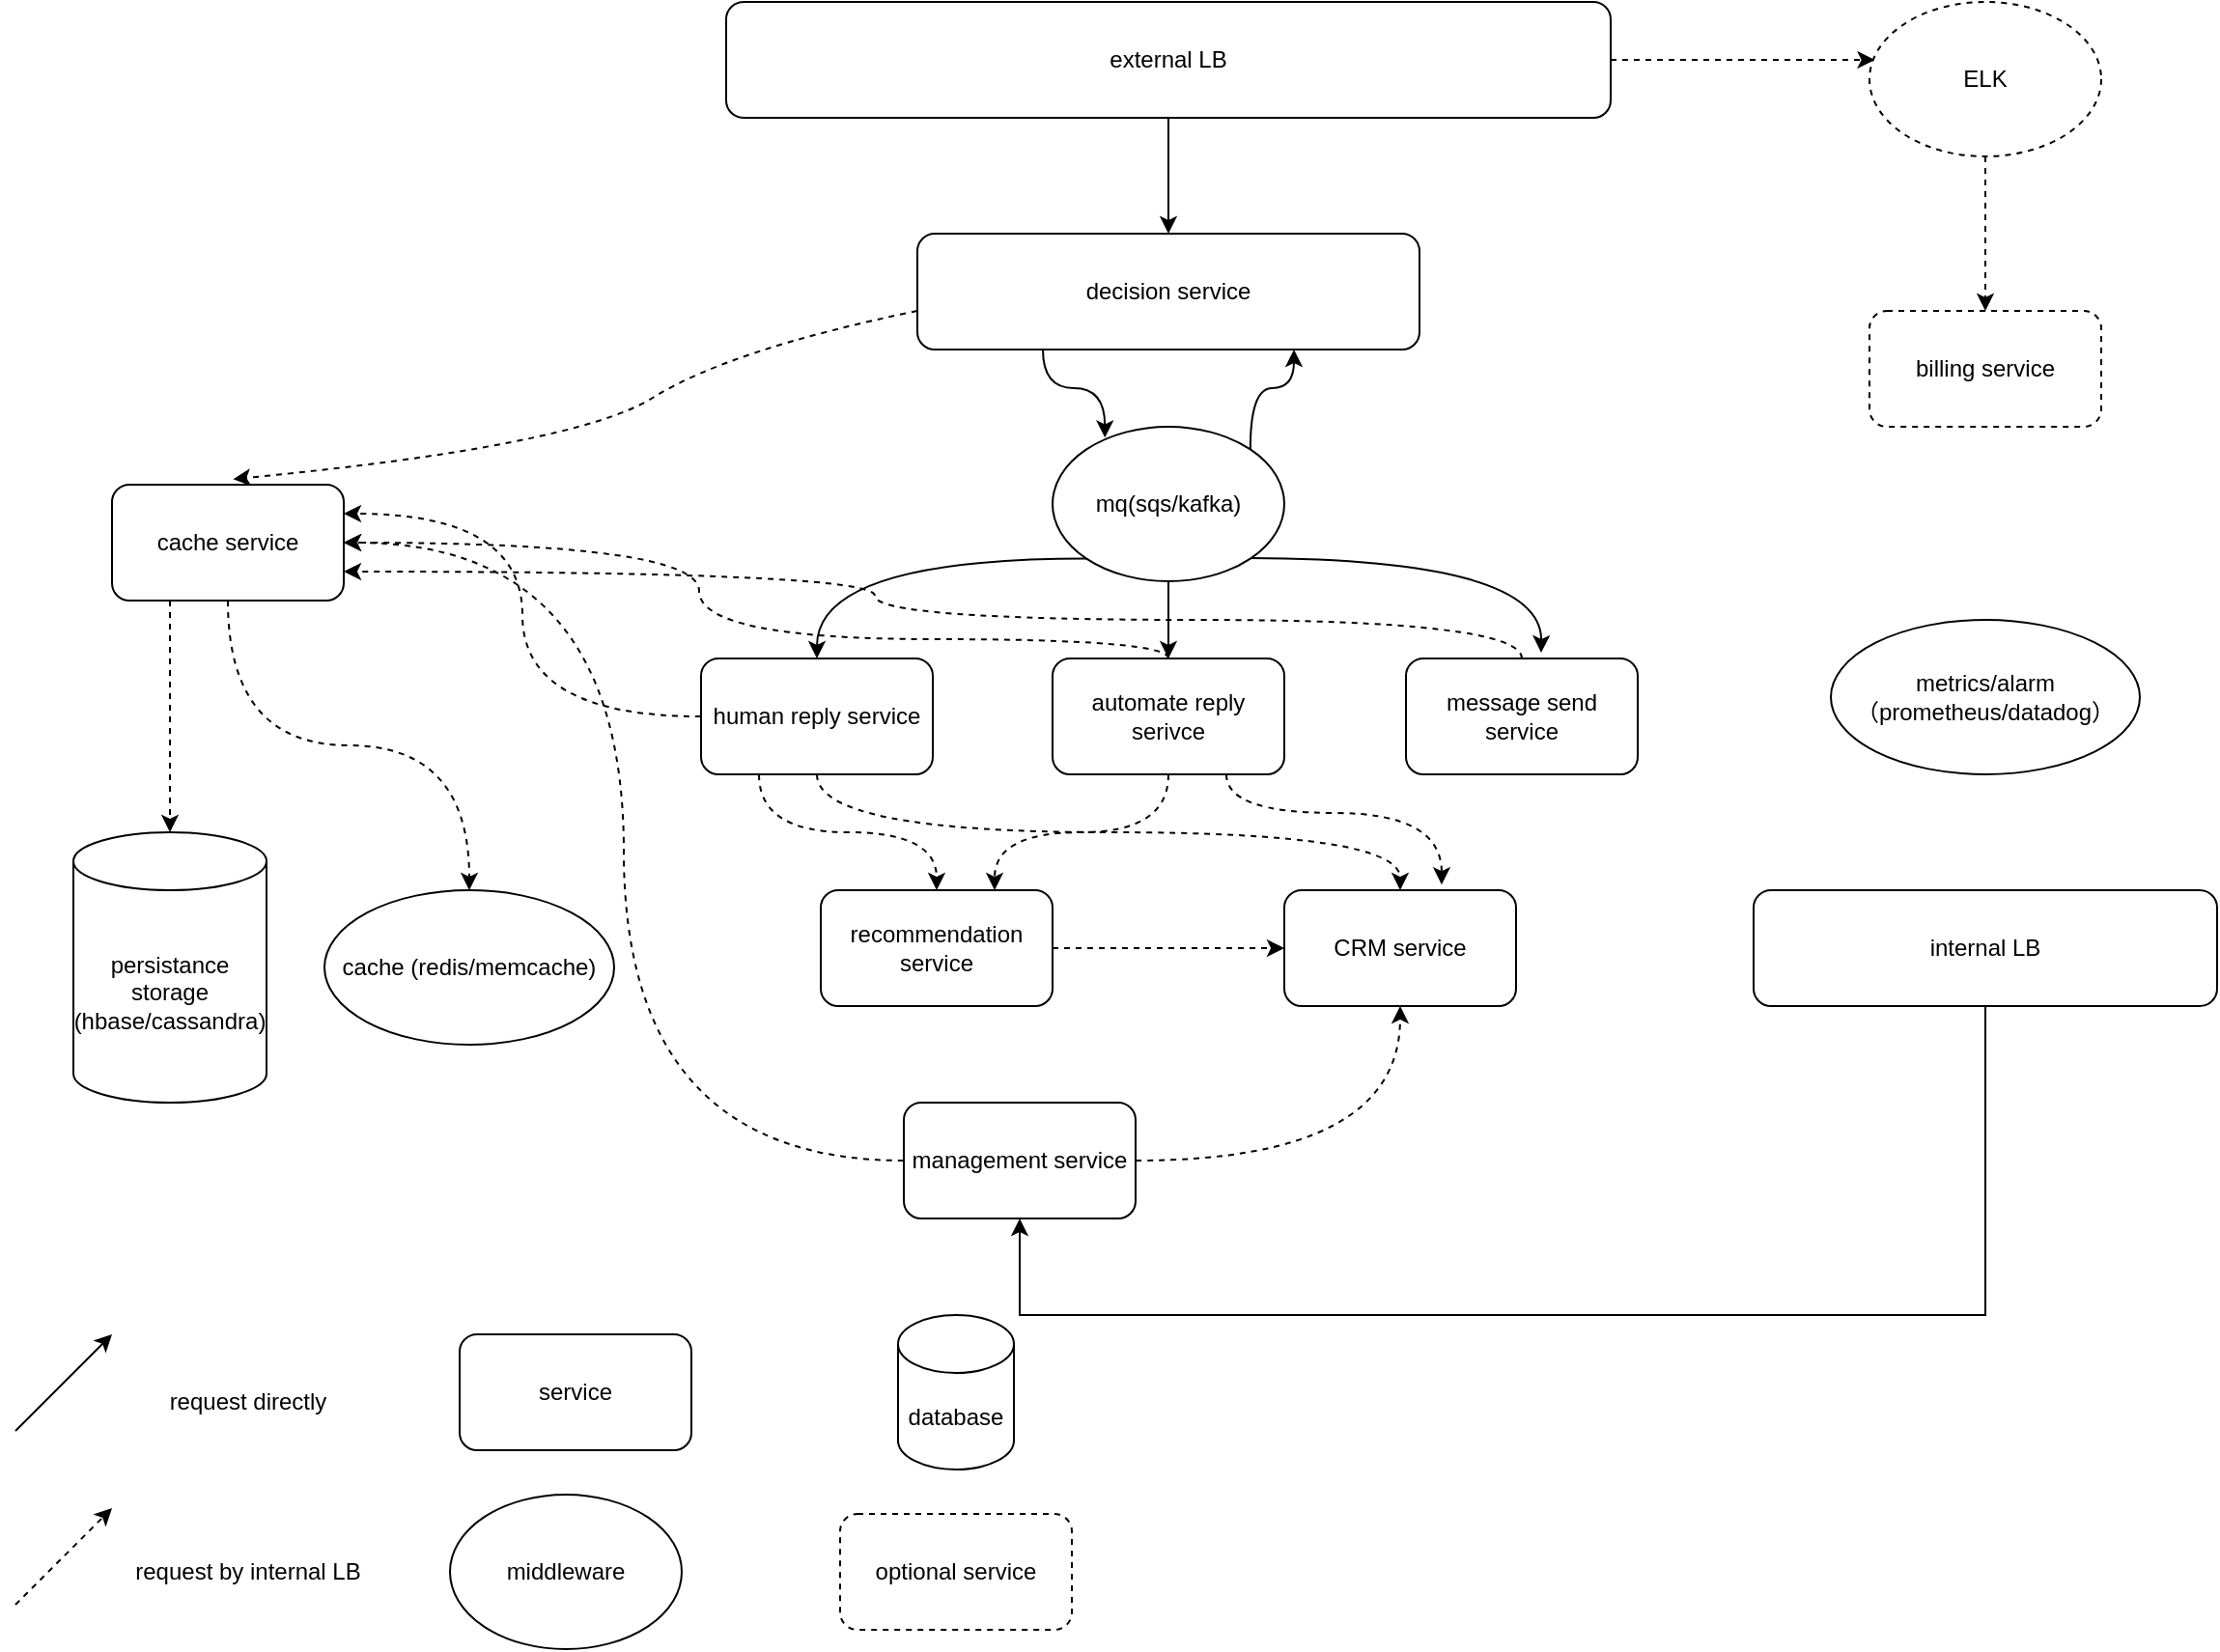 <mxfile version="21.6.9" type="device">
  <diagram name="Page-1" id="ZFUPuEnc7ltLUw2-2TO0">
    <mxGraphModel dx="1735" dy="1005" grid="1" gridSize="10" guides="1" tooltips="1" connect="1" arrows="1" fold="1" page="1" pageScale="1" pageWidth="1200" pageHeight="1920" math="0" shadow="0">
      <root>
        <mxCell id="0" />
        <mxCell id="1" parent="0" />
        <mxCell id="d7aAU_o6nFD3b7b2B3WV-6" style="edgeStyle=orthogonalEdgeStyle;rounded=0;orthogonalLoop=1;jettySize=auto;html=1;entryX=0.5;entryY=0;entryDx=0;entryDy=0;" edge="1" parent="1" source="d7aAU_o6nFD3b7b2B3WV-1" target="d7aAU_o6nFD3b7b2B3WV-3">
          <mxGeometry relative="1" as="geometry" />
        </mxCell>
        <mxCell id="d7aAU_o6nFD3b7b2B3WV-29" style="edgeStyle=orthogonalEdgeStyle;rounded=0;orthogonalLoop=1;jettySize=auto;html=1;exitX=1;exitY=0.5;exitDx=0;exitDy=0;entryX=0.023;entryY=0.375;entryDx=0;entryDy=0;entryPerimeter=0;dashed=1;" edge="1" parent="1" source="d7aAU_o6nFD3b7b2B3WV-1" target="d7aAU_o6nFD3b7b2B3WV-26">
          <mxGeometry relative="1" as="geometry" />
        </mxCell>
        <mxCell id="d7aAU_o6nFD3b7b2B3WV-1" value="external LB" style="rounded=1;whiteSpace=wrap;html=1;" vertex="1" parent="1">
          <mxGeometry x="378" y="40" width="458" height="60" as="geometry" />
        </mxCell>
        <mxCell id="d7aAU_o6nFD3b7b2B3WV-60" style="edgeStyle=orthogonalEdgeStyle;rounded=0;orthogonalLoop=1;jettySize=auto;html=1;" edge="1" parent="1" source="d7aAU_o6nFD3b7b2B3WV-2" target="d7aAU_o6nFD3b7b2B3WV-41">
          <mxGeometry relative="1" as="geometry">
            <Array as="points">
              <mxPoint x="1030" y="720" />
              <mxPoint x="530" y="720" />
            </Array>
          </mxGeometry>
        </mxCell>
        <mxCell id="d7aAU_o6nFD3b7b2B3WV-2" value="internal LB" style="rounded=1;whiteSpace=wrap;html=1;" vertex="1" parent="1">
          <mxGeometry x="910" y="500" width="240" height="60" as="geometry" />
        </mxCell>
        <mxCell id="d7aAU_o6nFD3b7b2B3WV-24" style="edgeStyle=orthogonalEdgeStyle;rounded=0;orthogonalLoop=1;jettySize=auto;html=1;exitX=0.25;exitY=1;exitDx=0;exitDy=0;entryX=0.226;entryY=0.071;entryDx=0;entryDy=0;entryPerimeter=0;curved=1;" edge="1" parent="1" source="d7aAU_o6nFD3b7b2B3WV-3" target="d7aAU_o6nFD3b7b2B3WV-10">
          <mxGeometry relative="1" as="geometry" />
        </mxCell>
        <mxCell id="d7aAU_o6nFD3b7b2B3WV-3" value="decision service" style="rounded=1;whiteSpace=wrap;html=1;" vertex="1" parent="1">
          <mxGeometry x="477" y="160" width="260" height="60" as="geometry" />
        </mxCell>
        <mxCell id="d7aAU_o6nFD3b7b2B3WV-4" value="&lt;div&gt;persistance storage&lt;/div&gt;&lt;div&gt;(hbase/cassandra)&lt;/div&gt;" style="shape=cylinder3;whiteSpace=wrap;html=1;boundedLbl=1;backgroundOutline=1;size=15;" vertex="1" parent="1">
          <mxGeometry x="40" y="470" width="100" height="140" as="geometry" />
        </mxCell>
        <mxCell id="d7aAU_o6nFD3b7b2B3WV-5" value="cache (redis/memcache)" style="ellipse;whiteSpace=wrap;html=1;" vertex="1" parent="1">
          <mxGeometry x="170" y="500" width="150" height="80" as="geometry" />
        </mxCell>
        <mxCell id="d7aAU_o6nFD3b7b2B3WV-32" style="edgeStyle=orthogonalEdgeStyle;rounded=0;orthogonalLoop=1;jettySize=auto;html=1;entryX=0.75;entryY=0;entryDx=0;entryDy=0;curved=1;dashed=1;" edge="1" parent="1" source="d7aAU_o6nFD3b7b2B3WV-9" target="d7aAU_o6nFD3b7b2B3WV-19">
          <mxGeometry relative="1" as="geometry" />
        </mxCell>
        <mxCell id="d7aAU_o6nFD3b7b2B3WV-34" style="edgeStyle=orthogonalEdgeStyle;rounded=0;orthogonalLoop=1;jettySize=auto;html=1;exitX=0.75;exitY=1;exitDx=0;exitDy=0;entryX=0.679;entryY=-0.048;entryDx=0;entryDy=0;entryPerimeter=0;curved=1;dashed=1;" edge="1" parent="1" source="d7aAU_o6nFD3b7b2B3WV-9" target="d7aAU_o6nFD3b7b2B3WV-30">
          <mxGeometry relative="1" as="geometry">
            <Array as="points">
              <mxPoint x="637" y="460" />
              <mxPoint x="749" y="460" />
            </Array>
          </mxGeometry>
        </mxCell>
        <mxCell id="d7aAU_o6nFD3b7b2B3WV-49" style="edgeStyle=orthogonalEdgeStyle;rounded=0;orthogonalLoop=1;jettySize=auto;html=1;entryX=1;entryY=0.5;entryDx=0;entryDy=0;curved=1;dashed=1;" edge="1" parent="1" source="d7aAU_o6nFD3b7b2B3WV-9" target="d7aAU_o6nFD3b7b2B3WV-20">
          <mxGeometry relative="1" as="geometry">
            <Array as="points">
              <mxPoint x="607" y="370" />
              <mxPoint x="364" y="370" />
              <mxPoint x="364" y="320" />
            </Array>
          </mxGeometry>
        </mxCell>
        <mxCell id="d7aAU_o6nFD3b7b2B3WV-9" value="automate reply serivce" style="rounded=1;whiteSpace=wrap;html=1;" vertex="1" parent="1">
          <mxGeometry x="547" y="380" width="120" height="60" as="geometry" />
        </mxCell>
        <mxCell id="d7aAU_o6nFD3b7b2B3WV-25" style="edgeStyle=orthogonalEdgeStyle;rounded=0;orthogonalLoop=1;jettySize=auto;html=1;exitX=1;exitY=0;exitDx=0;exitDy=0;entryX=0.75;entryY=1;entryDx=0;entryDy=0;curved=1;" edge="1" parent="1" source="d7aAU_o6nFD3b7b2B3WV-10" target="d7aAU_o6nFD3b7b2B3WV-3">
          <mxGeometry relative="1" as="geometry" />
        </mxCell>
        <mxCell id="d7aAU_o6nFD3b7b2B3WV-36" style="edgeStyle=orthogonalEdgeStyle;orthogonalLoop=1;jettySize=auto;html=1;exitX=0;exitY=1;exitDx=0;exitDy=0;entryX=0.5;entryY=0;entryDx=0;entryDy=0;strokeColor=default;curved=1;" edge="1" parent="1" source="d7aAU_o6nFD3b7b2B3WV-10" target="d7aAU_o6nFD3b7b2B3WV-11">
          <mxGeometry relative="1" as="geometry" />
        </mxCell>
        <mxCell id="d7aAU_o6nFD3b7b2B3WV-37" style="edgeStyle=orthogonalEdgeStyle;rounded=0;orthogonalLoop=1;jettySize=auto;html=1;exitX=0.5;exitY=1;exitDx=0;exitDy=0;entryX=0.5;entryY=0;entryDx=0;entryDy=0;" edge="1" parent="1" source="d7aAU_o6nFD3b7b2B3WV-10" target="d7aAU_o6nFD3b7b2B3WV-9">
          <mxGeometry relative="1" as="geometry" />
        </mxCell>
        <mxCell id="d7aAU_o6nFD3b7b2B3WV-38" style="edgeStyle=orthogonalEdgeStyle;rounded=0;orthogonalLoop=1;jettySize=auto;html=1;curved=1;strokeColor=default;" edge="1" parent="1">
          <mxGeometry relative="1" as="geometry">
            <mxPoint x="649" y="328" as="sourcePoint" />
            <mxPoint x="800" y="377" as="targetPoint" />
          </mxGeometry>
        </mxCell>
        <mxCell id="d7aAU_o6nFD3b7b2B3WV-10" value="mq(sqs/kafka)" style="ellipse;whiteSpace=wrap;html=1;" vertex="1" parent="1">
          <mxGeometry x="547" y="260" width="120" height="80" as="geometry" />
        </mxCell>
        <mxCell id="d7aAU_o6nFD3b7b2B3WV-31" style="edgeStyle=orthogonalEdgeStyle;rounded=0;orthogonalLoop=1;jettySize=auto;html=1;entryX=0.5;entryY=0;entryDx=0;entryDy=0;curved=1;exitX=0.25;exitY=1;exitDx=0;exitDy=0;dashed=1;" edge="1" parent="1" source="d7aAU_o6nFD3b7b2B3WV-11" target="d7aAU_o6nFD3b7b2B3WV-19">
          <mxGeometry relative="1" as="geometry" />
        </mxCell>
        <mxCell id="d7aAU_o6nFD3b7b2B3WV-33" style="edgeStyle=orthogonalEdgeStyle;rounded=0;orthogonalLoop=1;jettySize=auto;html=1;entryX=0.5;entryY=0;entryDx=0;entryDy=0;curved=1;dashed=1;" edge="1" parent="1" source="d7aAU_o6nFD3b7b2B3WV-11" target="d7aAU_o6nFD3b7b2B3WV-30">
          <mxGeometry relative="1" as="geometry">
            <Array as="points">
              <mxPoint x="425" y="470" />
              <mxPoint x="727" y="470" />
            </Array>
          </mxGeometry>
        </mxCell>
        <mxCell id="d7aAU_o6nFD3b7b2B3WV-48" style="edgeStyle=orthogonalEdgeStyle;rounded=0;orthogonalLoop=1;jettySize=auto;html=1;entryX=1;entryY=0.25;entryDx=0;entryDy=0;curved=1;dashed=1;" edge="1" parent="1" source="d7aAU_o6nFD3b7b2B3WV-11" target="d7aAU_o6nFD3b7b2B3WV-20">
          <mxGeometry relative="1" as="geometry" />
        </mxCell>
        <mxCell id="d7aAU_o6nFD3b7b2B3WV-11" value="human reply service" style="rounded=1;whiteSpace=wrap;html=1;" vertex="1" parent="1">
          <mxGeometry x="365" y="380" width="120" height="60" as="geometry" />
        </mxCell>
        <mxCell id="d7aAU_o6nFD3b7b2B3WV-50" style="edgeStyle=orthogonalEdgeStyle;rounded=0;orthogonalLoop=1;jettySize=auto;html=1;entryX=1;entryY=0.75;entryDx=0;entryDy=0;curved=1;dashed=1;" edge="1" parent="1" source="d7aAU_o6nFD3b7b2B3WV-12" target="d7aAU_o6nFD3b7b2B3WV-20">
          <mxGeometry relative="1" as="geometry">
            <Array as="points">
              <mxPoint x="790" y="360" />
              <mxPoint x="455" y="360" />
              <mxPoint x="455" y="335" />
            </Array>
          </mxGeometry>
        </mxCell>
        <mxCell id="d7aAU_o6nFD3b7b2B3WV-12" value="message send service" style="rounded=1;whiteSpace=wrap;html=1;" vertex="1" parent="1">
          <mxGeometry x="730" y="380" width="120" height="60" as="geometry" />
        </mxCell>
        <mxCell id="d7aAU_o6nFD3b7b2B3WV-18" value="" style="curved=1;endArrow=classic;html=1;rounded=0;exitX=0;exitY=0.5;exitDx=0;exitDy=0;entryX=0.718;entryY=-0.036;entryDx=0;entryDy=0;entryPerimeter=0;dashed=1;" edge="1" parent="1">
          <mxGeometry width="50" height="50" relative="1" as="geometry">
            <mxPoint x="477.0" y="200.0" as="sourcePoint" />
            <mxPoint x="122.7" y="287.12" as="targetPoint" />
            <Array as="points">
              <mxPoint x="380" y="220" />
              <mxPoint x="300" y="270" />
            </Array>
          </mxGeometry>
        </mxCell>
        <mxCell id="d7aAU_o6nFD3b7b2B3WV-35" style="edgeStyle=orthogonalEdgeStyle;rounded=0;orthogonalLoop=1;jettySize=auto;html=1;entryX=0;entryY=0.5;entryDx=0;entryDy=0;dashed=1;" edge="1" parent="1" source="d7aAU_o6nFD3b7b2B3WV-19" target="d7aAU_o6nFD3b7b2B3WV-30">
          <mxGeometry relative="1" as="geometry" />
        </mxCell>
        <mxCell id="d7aAU_o6nFD3b7b2B3WV-19" value="recommendation service" style="rounded=1;whiteSpace=wrap;html=1;" vertex="1" parent="1">
          <mxGeometry x="427" y="500" width="120" height="60" as="geometry" />
        </mxCell>
        <mxCell id="d7aAU_o6nFD3b7b2B3WV-21" style="edgeStyle=orthogonalEdgeStyle;rounded=0;orthogonalLoop=1;jettySize=auto;html=1;entryX=0.5;entryY=0;entryDx=0;entryDy=0;curved=1;dashed=1;" edge="1" parent="1" source="d7aAU_o6nFD3b7b2B3WV-20" target="d7aAU_o6nFD3b7b2B3WV-5">
          <mxGeometry relative="1" as="geometry" />
        </mxCell>
        <mxCell id="d7aAU_o6nFD3b7b2B3WV-22" style="edgeStyle=orthogonalEdgeStyle;rounded=0;orthogonalLoop=1;jettySize=auto;html=1;exitX=0.25;exitY=1;exitDx=0;exitDy=0;entryX=0.5;entryY=0;entryDx=0;entryDy=0;entryPerimeter=0;dashed=1;" edge="1" parent="1" source="d7aAU_o6nFD3b7b2B3WV-20" target="d7aAU_o6nFD3b7b2B3WV-4">
          <mxGeometry relative="1" as="geometry" />
        </mxCell>
        <mxCell id="d7aAU_o6nFD3b7b2B3WV-20" value="cache service" style="rounded=1;whiteSpace=wrap;html=1;" vertex="1" parent="1">
          <mxGeometry x="60" y="290" width="120" height="60" as="geometry" />
        </mxCell>
        <mxCell id="d7aAU_o6nFD3b7b2B3WV-28" style="edgeStyle=orthogonalEdgeStyle;rounded=0;orthogonalLoop=1;jettySize=auto;html=1;entryX=0.5;entryY=0;entryDx=0;entryDy=0;dashed=1;" edge="1" parent="1" source="d7aAU_o6nFD3b7b2B3WV-26" target="d7aAU_o6nFD3b7b2B3WV-27">
          <mxGeometry relative="1" as="geometry" />
        </mxCell>
        <mxCell id="d7aAU_o6nFD3b7b2B3WV-26" value="ELK" style="ellipse;whiteSpace=wrap;html=1;dashed=1;" vertex="1" parent="1">
          <mxGeometry x="970" y="40" width="120" height="80" as="geometry" />
        </mxCell>
        <mxCell id="d7aAU_o6nFD3b7b2B3WV-27" value="billing service" style="rounded=1;whiteSpace=wrap;html=1;dashed=1;" vertex="1" parent="1">
          <mxGeometry x="970" y="200" width="120" height="60" as="geometry" />
        </mxCell>
        <mxCell id="d7aAU_o6nFD3b7b2B3WV-30" value="CRM service" style="rounded=1;whiteSpace=wrap;html=1;" vertex="1" parent="1">
          <mxGeometry x="667" y="500" width="120" height="60" as="geometry" />
        </mxCell>
        <mxCell id="d7aAU_o6nFD3b7b2B3WV-40" value="&lt;div&gt;metrics/alarm&lt;/div&gt;&lt;div&gt;（prometheus/datadog）&lt;br&gt;&lt;/div&gt;" style="ellipse;whiteSpace=wrap;html=1;" vertex="1" parent="1">
          <mxGeometry x="950" y="360" width="160" height="80" as="geometry" />
        </mxCell>
        <mxCell id="d7aAU_o6nFD3b7b2B3WV-42" style="edgeStyle=orthogonalEdgeStyle;rounded=0;orthogonalLoop=1;jettySize=auto;html=1;exitX=0;exitY=0.5;exitDx=0;exitDy=0;entryX=1;entryY=0.5;entryDx=0;entryDy=0;curved=1;dashed=1;" edge="1" parent="1" source="d7aAU_o6nFD3b7b2B3WV-41" target="d7aAU_o6nFD3b7b2B3WV-20">
          <mxGeometry relative="1" as="geometry" />
        </mxCell>
        <mxCell id="d7aAU_o6nFD3b7b2B3WV-43" style="edgeStyle=orthogonalEdgeStyle;rounded=0;orthogonalLoop=1;jettySize=auto;html=1;entryX=0.5;entryY=1;entryDx=0;entryDy=0;curved=1;dashed=1;" edge="1" parent="1" source="d7aAU_o6nFD3b7b2B3WV-41" target="d7aAU_o6nFD3b7b2B3WV-30">
          <mxGeometry relative="1" as="geometry" />
        </mxCell>
        <mxCell id="d7aAU_o6nFD3b7b2B3WV-41" value="management service" style="rounded=1;whiteSpace=wrap;html=1;" vertex="1" parent="1">
          <mxGeometry x="470" y="610" width="120" height="60" as="geometry" />
        </mxCell>
        <mxCell id="d7aAU_o6nFD3b7b2B3WV-53" value="" style="endArrow=classic;html=1;rounded=0;" edge="1" parent="1">
          <mxGeometry width="50" height="50" relative="1" as="geometry">
            <mxPoint x="10" y="780" as="sourcePoint" />
            <mxPoint x="60" y="730" as="targetPoint" />
          </mxGeometry>
        </mxCell>
        <mxCell id="d7aAU_o6nFD3b7b2B3WV-54" value="request directly" style="text;html=1;align=center;verticalAlign=middle;resizable=0;points=[];autosize=1;strokeColor=none;fillColor=none;" vertex="1" parent="1">
          <mxGeometry x="80" y="750" width="100" height="30" as="geometry" />
        </mxCell>
        <mxCell id="d7aAU_o6nFD3b7b2B3WV-55" value="" style="endArrow=classic;html=1;rounded=0;dashed=1;" edge="1" parent="1">
          <mxGeometry width="50" height="50" relative="1" as="geometry">
            <mxPoint x="10" y="870" as="sourcePoint" />
            <mxPoint x="60" y="820" as="targetPoint" />
          </mxGeometry>
        </mxCell>
        <mxCell id="d7aAU_o6nFD3b7b2B3WV-56" value="request by internal LB" style="text;html=1;align=center;verticalAlign=middle;resizable=0;points=[];autosize=1;strokeColor=none;fillColor=none;" vertex="1" parent="1">
          <mxGeometry x="60" y="838" width="140" height="30" as="geometry" />
        </mxCell>
        <mxCell id="d7aAU_o6nFD3b7b2B3WV-57" value="service" style="rounded=1;whiteSpace=wrap;html=1;" vertex="1" parent="1">
          <mxGeometry x="240" y="730" width="120" height="60" as="geometry" />
        </mxCell>
        <mxCell id="d7aAU_o6nFD3b7b2B3WV-58" value="middleware" style="ellipse;whiteSpace=wrap;html=1;" vertex="1" parent="1">
          <mxGeometry x="235" y="813" width="120" height="80" as="geometry" />
        </mxCell>
        <mxCell id="d7aAU_o6nFD3b7b2B3WV-59" value="database" style="shape=cylinder3;whiteSpace=wrap;html=1;boundedLbl=1;backgroundOutline=1;size=15;" vertex="1" parent="1">
          <mxGeometry x="467" y="720" width="60" height="80" as="geometry" />
        </mxCell>
        <mxCell id="d7aAU_o6nFD3b7b2B3WV-61" value="optional service" style="rounded=1;whiteSpace=wrap;html=1;dashed=1;" vertex="1" parent="1">
          <mxGeometry x="437" y="823" width="120" height="60" as="geometry" />
        </mxCell>
      </root>
    </mxGraphModel>
  </diagram>
</mxfile>
